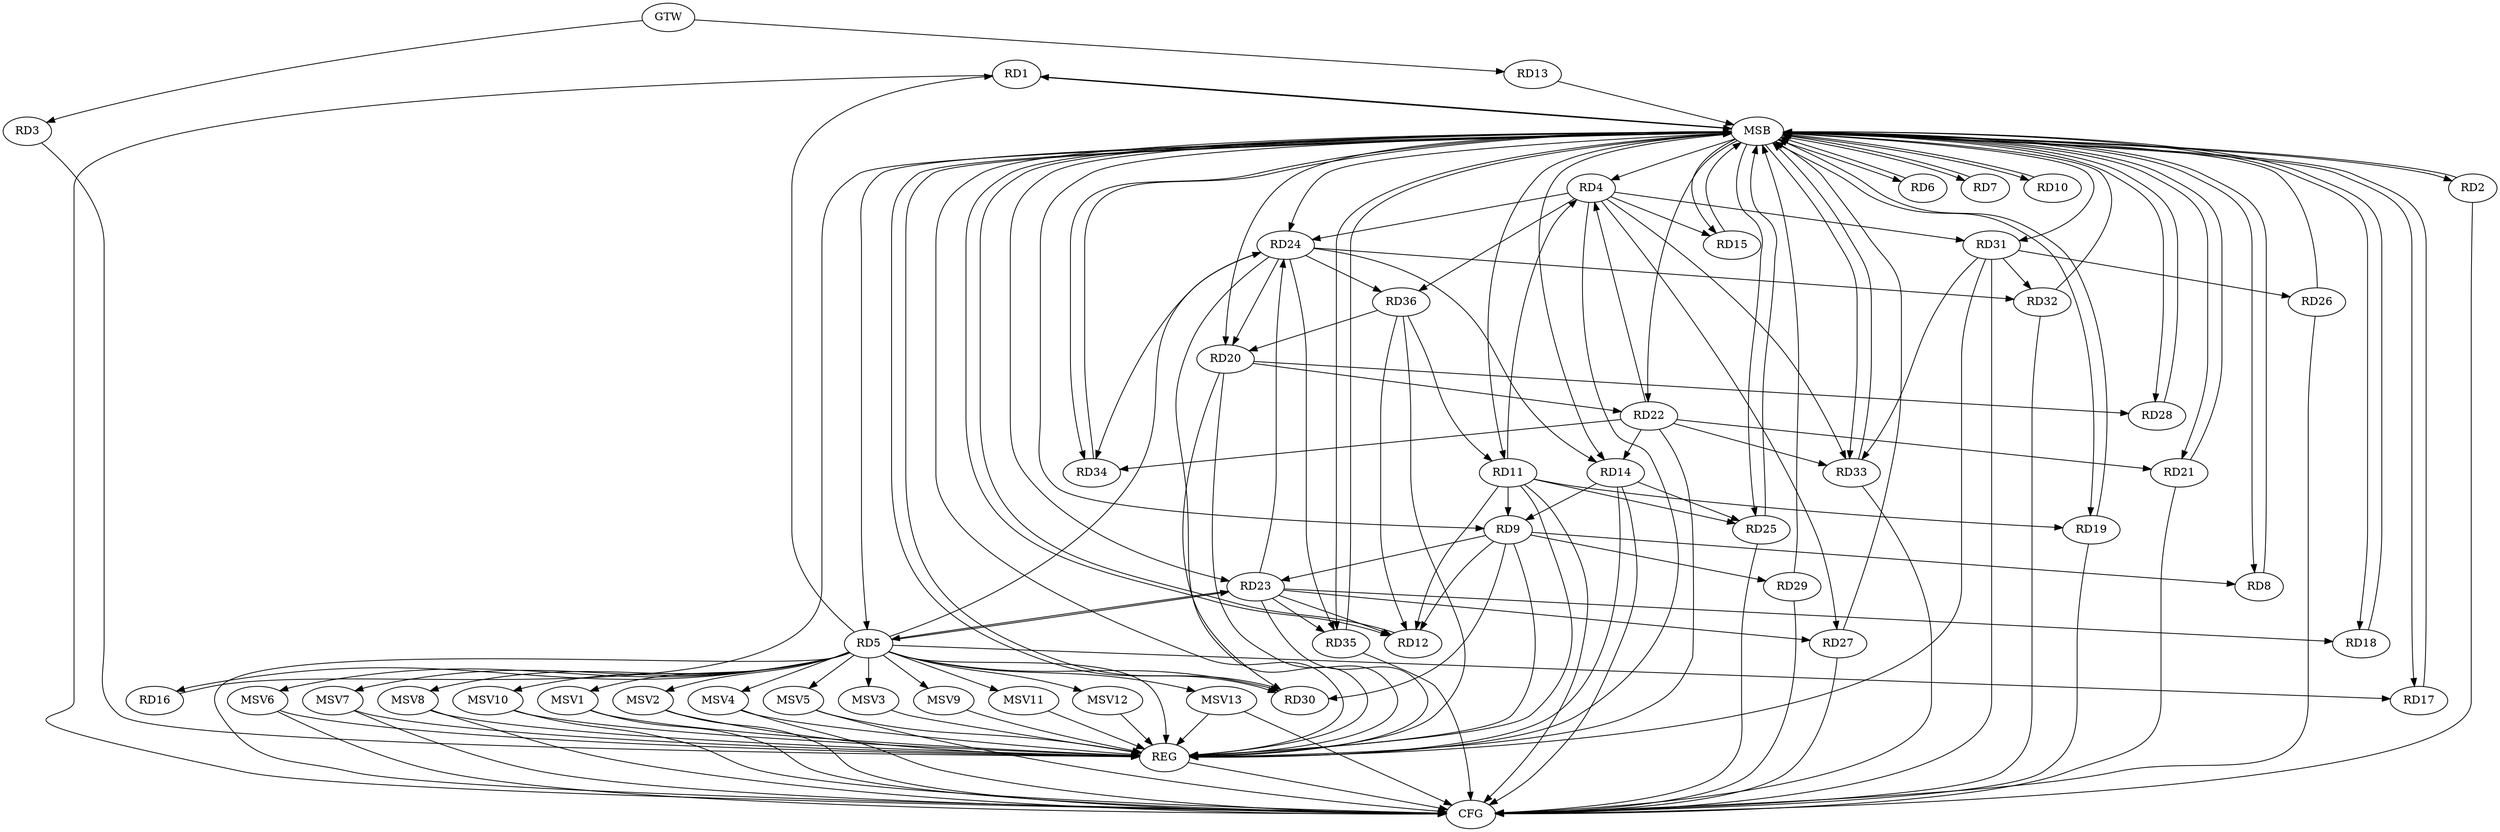 strict digraph G {
  RD1 [ label="RD1" ];
  RD2 [ label="RD2" ];
  RD3 [ label="RD3" ];
  RD4 [ label="RD4" ];
  RD5 [ label="RD5" ];
  RD6 [ label="RD6" ];
  RD7 [ label="RD7" ];
  RD8 [ label="RD8" ];
  RD9 [ label="RD9" ];
  RD10 [ label="RD10" ];
  RD11 [ label="RD11" ];
  RD12 [ label="RD12" ];
  RD13 [ label="RD13" ];
  RD14 [ label="RD14" ];
  RD15 [ label="RD15" ];
  RD16 [ label="RD16" ];
  RD17 [ label="RD17" ];
  RD18 [ label="RD18" ];
  RD19 [ label="RD19" ];
  RD20 [ label="RD20" ];
  RD21 [ label="RD21" ];
  RD22 [ label="RD22" ];
  RD23 [ label="RD23" ];
  RD24 [ label="RD24" ];
  RD25 [ label="RD25" ];
  RD26 [ label="RD26" ];
  RD27 [ label="RD27" ];
  RD28 [ label="RD28" ];
  RD29 [ label="RD29" ];
  RD30 [ label="RD30" ];
  RD31 [ label="RD31" ];
  RD32 [ label="RD32" ];
  RD33 [ label="RD33" ];
  RD34 [ label="RD34" ];
  RD35 [ label="RD35" ];
  RD36 [ label="RD36" ];
  GTW [ label="GTW" ];
  REG [ label="REG" ];
  MSB [ label="MSB" ];
  CFG [ label="CFG" ];
  MSV1 [ label="MSV1" ];
  MSV2 [ label="MSV2" ];
  MSV3 [ label="MSV3" ];
  MSV4 [ label="MSV4" ];
  MSV5 [ label="MSV5" ];
  MSV6 [ label="MSV6" ];
  MSV7 [ label="MSV7" ];
  MSV8 [ label="MSV8" ];
  MSV9 [ label="MSV9" ];
  MSV10 [ label="MSV10" ];
  MSV11 [ label="MSV11" ];
  MSV12 [ label="MSV12" ];
  MSV13 [ label="MSV13" ];
  RD5 -> RD1;
  RD11 -> RD4;
  RD4 -> RD15;
  RD22 -> RD4;
  RD4 -> RD24;
  RD4 -> RD27;
  RD4 -> RD31;
  RD4 -> RD33;
  RD4 -> RD36;
  RD5 -> RD16;
  RD5 -> RD17;
  RD5 -> RD23;
  RD23 -> RD5;
  RD5 -> RD24;
  RD5 -> RD30;
  RD9 -> RD8;
  RD11 -> RD9;
  RD9 -> RD12;
  RD14 -> RD9;
  RD9 -> RD23;
  RD9 -> RD29;
  RD9 -> RD30;
  RD11 -> RD12;
  RD11 -> RD19;
  RD11 -> RD25;
  RD36 -> RD11;
  RD23 -> RD12;
  RD36 -> RD12;
  RD22 -> RD14;
  RD24 -> RD14;
  RD14 -> RD25;
  RD23 -> RD18;
  RD20 -> RD22;
  RD24 -> RD20;
  RD20 -> RD28;
  RD20 -> RD30;
  RD36 -> RD20;
  RD22 -> RD21;
  RD22 -> RD33;
  RD22 -> RD34;
  RD23 -> RD24;
  RD23 -> RD27;
  RD23 -> RD35;
  RD24 -> RD32;
  RD24 -> RD34;
  RD24 -> RD35;
  RD24 -> RD36;
  RD31 -> RD26;
  RD31 -> RD32;
  RD31 -> RD33;
  GTW -> RD3;
  GTW -> RD13;
  RD3 -> REG;
  RD4 -> REG;
  RD5 -> REG;
  RD9 -> REG;
  RD11 -> REG;
  RD14 -> REG;
  RD20 -> REG;
  RD22 -> REG;
  RD23 -> REG;
  RD24 -> REG;
  RD31 -> REG;
  RD36 -> REG;
  RD1 -> MSB;
  MSB -> RD8;
  MSB -> RD23;
  MSB -> RD34;
  MSB -> REG;
  RD2 -> MSB;
  MSB -> RD4;
  MSB -> RD33;
  RD6 -> MSB;
  MSB -> RD2;
  MSB -> RD17;
  MSB -> RD19;
  MSB -> RD25;
  RD7 -> MSB;
  RD8 -> MSB;
  MSB -> RD18;
  RD10 -> MSB;
  MSB -> RD9;
  RD12 -> MSB;
  MSB -> RD10;
  MSB -> RD28;
  MSB -> RD31;
  RD13 -> MSB;
  MSB -> RD5;
  MSB -> RD7;
  RD15 -> MSB;
  MSB -> RD11;
  MSB -> RD35;
  RD16 -> MSB;
  MSB -> RD21;
  RD17 -> MSB;
  RD18 -> MSB;
  RD19 -> MSB;
  RD21 -> MSB;
  MSB -> RD15;
  RD25 -> MSB;
  RD26 -> MSB;
  MSB -> RD22;
  RD27 -> MSB;
  RD28 -> MSB;
  MSB -> RD20;
  RD29 -> MSB;
  MSB -> RD12;
  MSB -> RD24;
  RD30 -> MSB;
  RD32 -> MSB;
  MSB -> RD1;
  MSB -> RD14;
  RD33 -> MSB;
  RD34 -> MSB;
  MSB -> RD6;
  RD35 -> MSB;
  MSB -> RD30;
  RD2 -> CFG;
  RD31 -> CFG;
  RD11 -> CFG;
  RD19 -> CFG;
  RD1 -> CFG;
  RD14 -> CFG;
  RD27 -> CFG;
  RD5 -> CFG;
  RD33 -> CFG;
  RD21 -> CFG;
  RD29 -> CFG;
  RD25 -> CFG;
  RD35 -> CFG;
  RD32 -> CFG;
  RD26 -> CFG;
  REG -> CFG;
  RD5 -> MSV1;
  RD5 -> MSV2;
  MSV1 -> REG;
  MSV1 -> CFG;
  MSV2 -> REG;
  MSV2 -> CFG;
  RD5 -> MSV3;
  RD5 -> MSV4;
  RD5 -> MSV5;
  MSV3 -> REG;
  MSV4 -> REG;
  MSV4 -> CFG;
  MSV5 -> REG;
  MSV5 -> CFG;
  RD5 -> MSV6;
  MSV6 -> REG;
  MSV6 -> CFG;
  RD5 -> MSV7;
  RD5 -> MSV8;
  MSV7 -> REG;
  MSV7 -> CFG;
  MSV8 -> REG;
  MSV8 -> CFG;
  RD5 -> MSV9;
  MSV9 -> REG;
  RD5 -> MSV10;
  MSV10 -> REG;
  MSV10 -> CFG;
  RD5 -> MSV11;
  MSV11 -> REG;
  RD5 -> MSV12;
  MSV12 -> REG;
  RD5 -> MSV13;
  MSV13 -> REG;
  MSV13 -> CFG;
}

